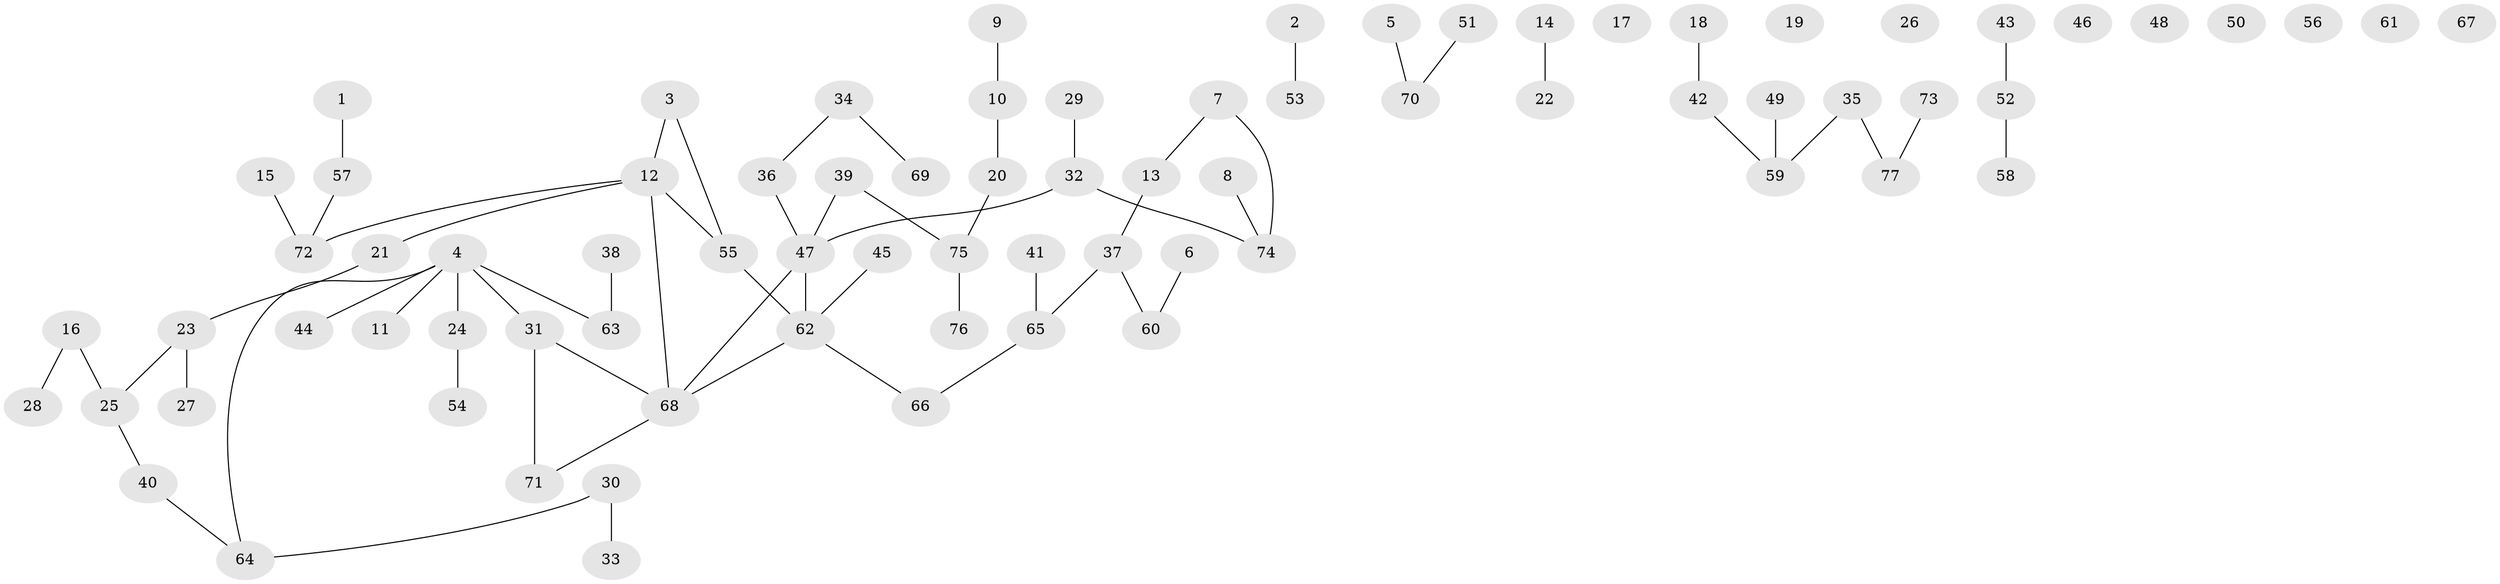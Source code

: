 // coarse degree distribution, {2: 0.2826086956521739, 0: 0.2391304347826087, 4: 0.06521739130434782, 1: 0.34782608695652173, 3: 0.043478260869565216, 8: 0.021739130434782608}
// Generated by graph-tools (version 1.1) at 2025/16/03/04/25 18:16:47]
// undirected, 77 vertices, 68 edges
graph export_dot {
graph [start="1"]
  node [color=gray90,style=filled];
  1;
  2;
  3;
  4;
  5;
  6;
  7;
  8;
  9;
  10;
  11;
  12;
  13;
  14;
  15;
  16;
  17;
  18;
  19;
  20;
  21;
  22;
  23;
  24;
  25;
  26;
  27;
  28;
  29;
  30;
  31;
  32;
  33;
  34;
  35;
  36;
  37;
  38;
  39;
  40;
  41;
  42;
  43;
  44;
  45;
  46;
  47;
  48;
  49;
  50;
  51;
  52;
  53;
  54;
  55;
  56;
  57;
  58;
  59;
  60;
  61;
  62;
  63;
  64;
  65;
  66;
  67;
  68;
  69;
  70;
  71;
  72;
  73;
  74;
  75;
  76;
  77;
  1 -- 57;
  2 -- 53;
  3 -- 12;
  3 -- 55;
  4 -- 11;
  4 -- 24;
  4 -- 31;
  4 -- 44;
  4 -- 63;
  4 -- 64;
  5 -- 70;
  6 -- 60;
  7 -- 13;
  7 -- 74;
  8 -- 74;
  9 -- 10;
  10 -- 20;
  12 -- 21;
  12 -- 55;
  12 -- 68;
  12 -- 72;
  13 -- 37;
  14 -- 22;
  15 -- 72;
  16 -- 25;
  16 -- 28;
  18 -- 42;
  20 -- 75;
  21 -- 23;
  23 -- 25;
  23 -- 27;
  24 -- 54;
  25 -- 40;
  29 -- 32;
  30 -- 33;
  30 -- 64;
  31 -- 68;
  31 -- 71;
  32 -- 47;
  32 -- 74;
  34 -- 36;
  34 -- 69;
  35 -- 59;
  35 -- 77;
  36 -- 47;
  37 -- 60;
  37 -- 65;
  38 -- 63;
  39 -- 47;
  39 -- 75;
  40 -- 64;
  41 -- 65;
  42 -- 59;
  43 -- 52;
  45 -- 62;
  47 -- 62;
  47 -- 68;
  49 -- 59;
  51 -- 70;
  52 -- 58;
  55 -- 62;
  57 -- 72;
  62 -- 66;
  62 -- 68;
  65 -- 66;
  68 -- 71;
  73 -- 77;
  75 -- 76;
}
